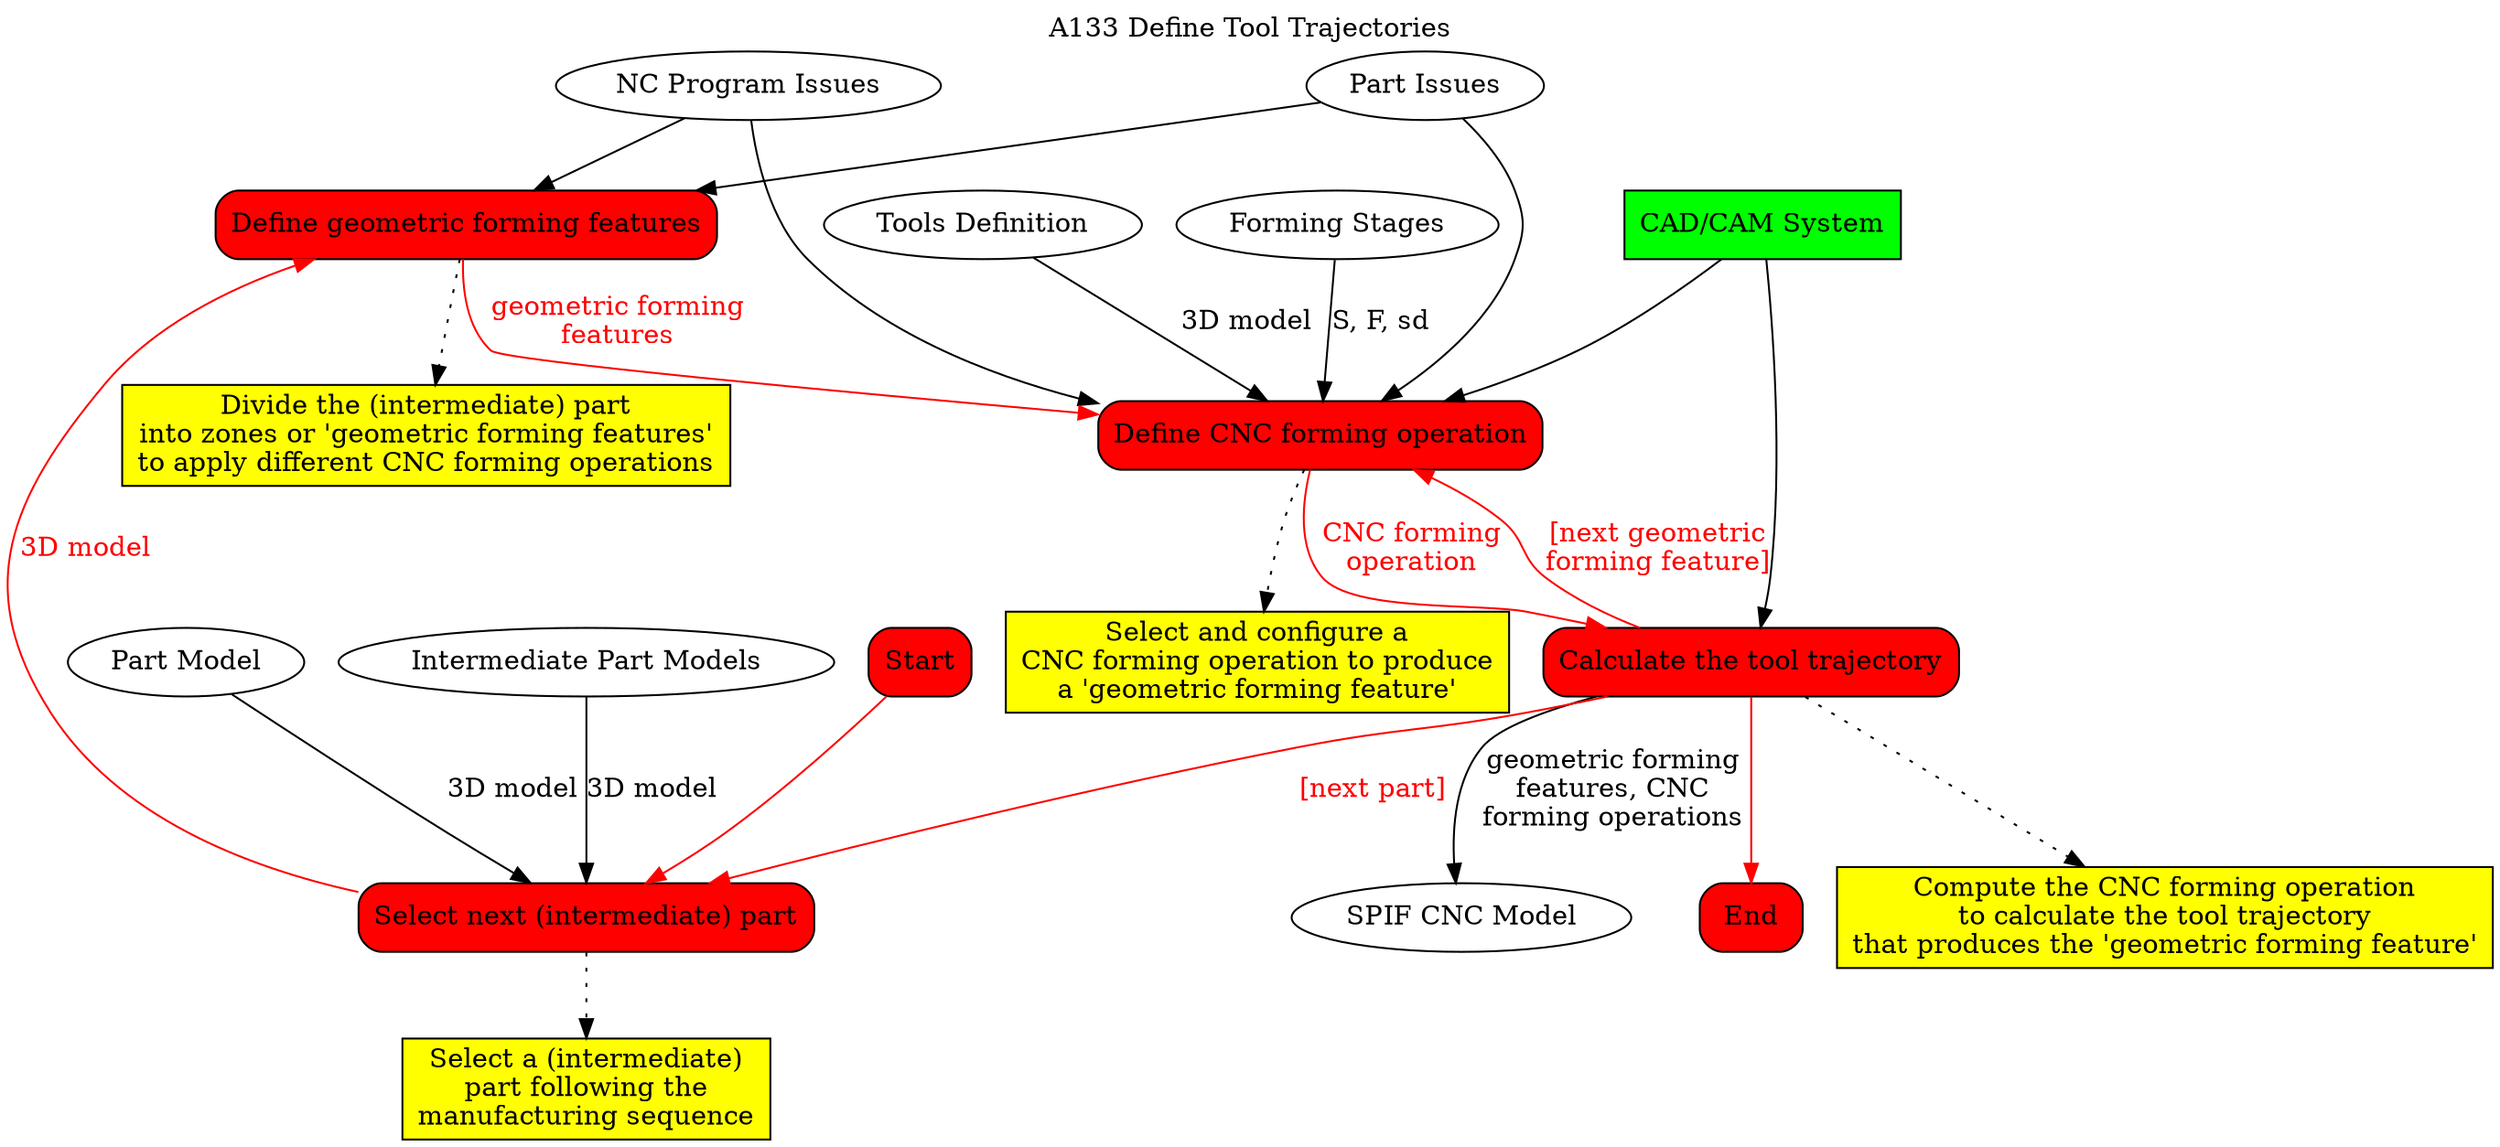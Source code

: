digraph behaviourmodel {


# activity title
labelloc="t"
label="A133 Define Tool Trajectories"

# inputs and outputs
node [shape=ellipse, style=filled, fillcolor=white, color=black]
part_issues [label="Part Issues"]
nc_issues [label="NC Program Issues"]
part [label="Part Model"]
interm [label="Intermediate Part Models"]
tools [label="Tools Definition"]
stages [label="Forming Stages"]
cnc_model [label="SPIF CNC Model"]

# mechanisms
node [shape=box, style=filled, fillcolor=green, color=black]
cam [label="CAD/CAM System"]

# tasks definition
node [shape=box, style="filled, rounded", fillcolor=red, color=black]
Start
t0 [label="Select next (intermediate) part"]
t1 [label="Define geometric forming features"]
t2 [label="Define CNC forming operation"]
t3 [label="Calculate the tool trajectory"]
End

# rules
node [shape=box, style=filled, fillcolor=yellow, color=black]
r0 [label="Select a (intermediate)\npart following the\nmanufacturing sequence"]
r1 [label="Divide the (intermediate) part\ninto zones or 'geometric forming features'\nto apply different CNC forming operations"]
r2 [label="Select and configure a\nCNC forming operation to produce\na 'geometric forming feature'"]
r3 [label="Compute the CNC forming operation\nto calculate the tool trajectory\nthat produces the 'geometric forming feature'"]

# attaching rules
edge [dir=forward, color=black, fontcolor=black, style=dotted]
t0 -> r0
t1 -> r1
t2 -> r2
t3 -> r3

# task sequence
edge [dir=forward, color=red, fontcolor=red, style=solid]
Start -> t0
t0 -> t1 [label="3D model"]
t1 -> t2 [label="geometric forming\nfeatures"]
t2 -> t3 [label="CNC forming\noperation"]
t3 -> End
t3 -> t2 [label="[next geometric\nforming feature]"]
t3 -> t0 [label="[next part]"]

# attaching mechanisms
edge [dir=forward, color=black]
cam -> {t2, t3}

# attaching inputs and outputs
edge [dir=forward, color=black, fontcolor=black, style=solid]
part_issues -> {t1, t2}
nc_issues -> {t1, t2}
part -> t0 [label="3D model"]
interm -> t0 [label="3D model"]
tools -> t2 [label="3D model"]
stages -> t2 [label="S, F, sd"]
t3 -> cnc_model [label="geometric forming\nfeatures, CNC\nforming operations"]

}

